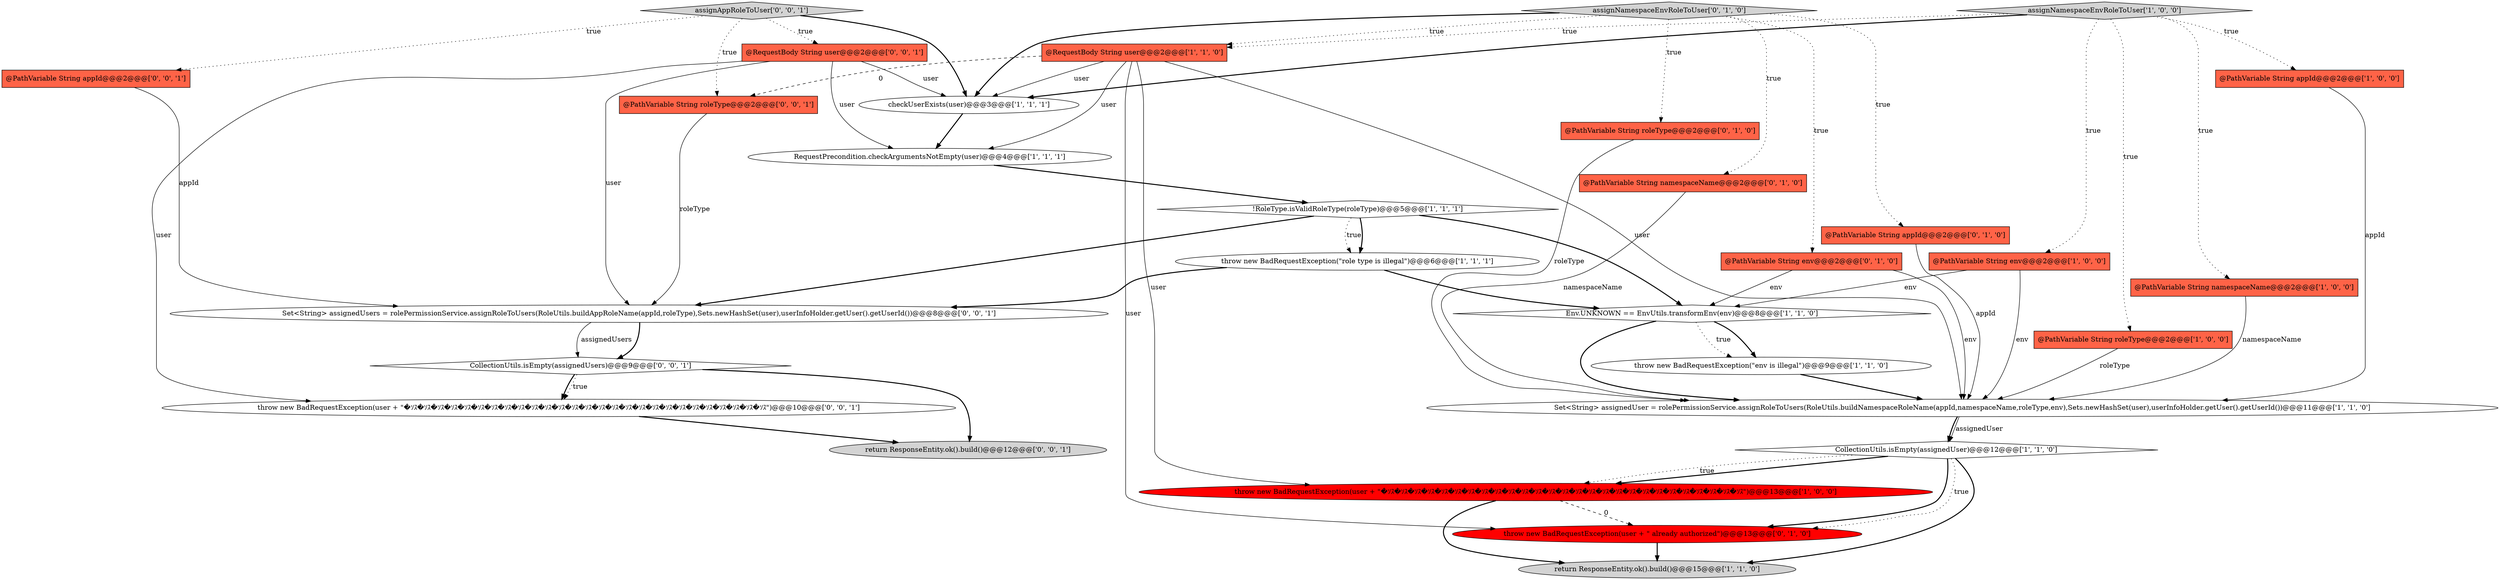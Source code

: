 digraph {
10 [style = filled, label = "throw new BadRequestException(\"env is illegal\")@@@9@@@['1', '1', '0']", fillcolor = white, shape = ellipse image = "AAA0AAABBB1BBB"];
24 [style = filled, label = "@RequestBody String user@@@2@@@['0', '0', '1']", fillcolor = tomato, shape = box image = "AAA0AAABBB3BBB"];
29 [style = filled, label = "Set<String> assignedUsers = rolePermissionService.assignRoleToUsers(RoleUtils.buildAppRoleName(appId,roleType),Sets.newHashSet(user),userInfoHolder.getUser().getUserId())@@@8@@@['0', '0', '1']", fillcolor = white, shape = ellipse image = "AAA0AAABBB3BBB"];
1 [style = filled, label = "Env.UNKNOWN == EnvUtils.transformEnv(env)@@@8@@@['1', '1', '0']", fillcolor = white, shape = diamond image = "AAA0AAABBB1BBB"];
8 [style = filled, label = "RequestPrecondition.checkArgumentsNotEmpty(user)@@@4@@@['1', '1', '1']", fillcolor = white, shape = ellipse image = "AAA0AAABBB1BBB"];
11 [style = filled, label = "return ResponseEntity.ok().build()@@@15@@@['1', '1', '0']", fillcolor = lightgray, shape = ellipse image = "AAA0AAABBB1BBB"];
17 [style = filled, label = "@PathVariable String roleType@@@2@@@['0', '1', '0']", fillcolor = tomato, shape = box image = "AAA0AAABBB2BBB"];
4 [style = filled, label = "throw new BadRequestException(user + \"�ｿｽ�ｿｽ�ｿｽ�ｿｽ�ｿｽ�ｿｽ�ｿｽ�ｿｽ�ｿｽ�ｿｽ�ｿｽ�ｿｽ�ｿｽ�ｿｽ�ｿｽ�ｿｽ�ｿｽ�ｿｽ�ｿｽ�ｿｽ�ｿｽ�ｿｽ�ｿｽ�ｿｽ�ｿｽ�ｿｽ�ｿｽ\")@@@13@@@['1', '0', '0']", fillcolor = red, shape = ellipse image = "AAA1AAABBB1BBB"];
6 [style = filled, label = "@PathVariable String env@@@2@@@['1', '0', '0']", fillcolor = tomato, shape = box image = "AAA0AAABBB1BBB"];
12 [style = filled, label = "CollectionUtils.isEmpty(assignedUser)@@@12@@@['1', '1', '0']", fillcolor = white, shape = diamond image = "AAA0AAABBB1BBB"];
16 [style = filled, label = "@PathVariable String namespaceName@@@2@@@['0', '1', '0']", fillcolor = tomato, shape = box image = "AAA0AAABBB2BBB"];
23 [style = filled, label = "assignAppRoleToUser['0', '0', '1']", fillcolor = lightgray, shape = diamond image = "AAA0AAABBB3BBB"];
21 [style = filled, label = "throw new BadRequestException(user + \" already authorized\")@@@13@@@['0', '1', '0']", fillcolor = red, shape = ellipse image = "AAA1AAABBB2BBB"];
19 [style = filled, label = "@PathVariable String env@@@2@@@['0', '1', '0']", fillcolor = tomato, shape = box image = "AAA0AAABBB2BBB"];
26 [style = filled, label = "CollectionUtils.isEmpty(assignedUsers)@@@9@@@['0', '0', '1']", fillcolor = white, shape = diamond image = "AAA0AAABBB3BBB"];
25 [style = filled, label = "throw new BadRequestException(user + \"�ｿｽ�ｿｽ�ｿｽ�ｿｽ�ｿｽ�ｿｽ�ｿｽ�ｿｽ�ｿｽ�ｿｽ�ｿｽ�ｿｽ�ｿｽ�ｿｽ�ｿｽ�ｿｽ�ｿｽ�ｿｽ�ｿｽ�ｿｽ�ｿｽ�ｿｽ�ｿｽ�ｿｽ�ｿｽ�ｿｽ�ｿｽ\")@@@10@@@['0', '0', '1']", fillcolor = white, shape = ellipse image = "AAA0AAABBB3BBB"];
27 [style = filled, label = "@PathVariable String appId@@@2@@@['0', '0', '1']", fillcolor = tomato, shape = box image = "AAA0AAABBB3BBB"];
3 [style = filled, label = "assignNamespaceEnvRoleToUser['1', '0', '0']", fillcolor = lightgray, shape = diamond image = "AAA0AAABBB1BBB"];
18 [style = filled, label = "@PathVariable String appId@@@2@@@['0', '1', '0']", fillcolor = tomato, shape = box image = "AAA0AAABBB2BBB"];
0 [style = filled, label = "checkUserExists(user)@@@3@@@['1', '1', '1']", fillcolor = white, shape = ellipse image = "AAA0AAABBB1BBB"];
28 [style = filled, label = "@PathVariable String roleType@@@2@@@['0', '0', '1']", fillcolor = tomato, shape = box image = "AAA0AAABBB3BBB"];
7 [style = filled, label = "!RoleType.isValidRoleType(roleType)@@@5@@@['1', '1', '1']", fillcolor = white, shape = diamond image = "AAA0AAABBB1BBB"];
13 [style = filled, label = "@PathVariable String namespaceName@@@2@@@['1', '0', '0']", fillcolor = tomato, shape = box image = "AAA0AAABBB1BBB"];
2 [style = filled, label = "throw new BadRequestException(\"role type is illegal\")@@@6@@@['1', '1', '1']", fillcolor = white, shape = ellipse image = "AAA0AAABBB1BBB"];
14 [style = filled, label = "@PathVariable String roleType@@@2@@@['1', '0', '0']", fillcolor = tomato, shape = box image = "AAA0AAABBB1BBB"];
20 [style = filled, label = "assignNamespaceEnvRoleToUser['0', '1', '0']", fillcolor = lightgray, shape = diamond image = "AAA0AAABBB2BBB"];
22 [style = filled, label = "return ResponseEntity.ok().build()@@@12@@@['0', '0', '1']", fillcolor = lightgray, shape = ellipse image = "AAA0AAABBB3BBB"];
9 [style = filled, label = "Set<String> assignedUser = rolePermissionService.assignRoleToUsers(RoleUtils.buildNamespaceRoleName(appId,namespaceName,roleType,env),Sets.newHashSet(user),userInfoHolder.getUser().getUserId())@@@11@@@['1', '1', '0']", fillcolor = white, shape = ellipse image = "AAA0AAABBB1BBB"];
5 [style = filled, label = "@PathVariable String appId@@@2@@@['1', '0', '0']", fillcolor = tomato, shape = box image = "AAA0AAABBB1BBB"];
15 [style = filled, label = "@RequestBody String user@@@2@@@['1', '1', '0']", fillcolor = tomato, shape = box image = "AAA0AAABBB1BBB"];
6->9 [style = solid, label="env"];
24->0 [style = solid, label="user"];
7->2 [style = dotted, label="true"];
7->1 [style = bold, label=""];
1->10 [style = dotted, label="true"];
15->28 [style = dashed, label="0"];
25->22 [style = bold, label=""];
12->21 [style = bold, label=""];
2->1 [style = bold, label=""];
20->17 [style = dotted, label="true"];
26->25 [style = dotted, label="true"];
15->0 [style = solid, label="user"];
23->28 [style = dotted, label="true"];
24->29 [style = solid, label="user"];
24->25 [style = solid, label="user"];
19->9 [style = solid, label="env"];
12->11 [style = bold, label=""];
20->0 [style = bold, label=""];
26->25 [style = bold, label=""];
20->15 [style = dotted, label="true"];
27->29 [style = solid, label="appId"];
29->26 [style = solid, label="assignedUsers"];
3->6 [style = dotted, label="true"];
4->21 [style = dashed, label="0"];
15->4 [style = solid, label="user"];
23->0 [style = bold, label=""];
12->21 [style = dotted, label="true"];
5->9 [style = solid, label="appId"];
1->9 [style = bold, label=""];
8->7 [style = bold, label=""];
3->0 [style = bold, label=""];
16->9 [style = solid, label="namespaceName"];
29->26 [style = bold, label=""];
26->22 [style = bold, label=""];
3->14 [style = dotted, label="true"];
3->5 [style = dotted, label="true"];
14->9 [style = solid, label="roleType"];
28->29 [style = solid, label="roleType"];
13->9 [style = solid, label="namespaceName"];
12->4 [style = bold, label=""];
17->9 [style = solid, label="roleType"];
6->1 [style = solid, label="env"];
9->12 [style = solid, label="assignedUser"];
7->2 [style = bold, label=""];
21->11 [style = bold, label=""];
24->8 [style = solid, label="user"];
3->15 [style = dotted, label="true"];
15->8 [style = solid, label="user"];
0->8 [style = bold, label=""];
23->27 [style = dotted, label="true"];
15->21 [style = solid, label="user"];
20->18 [style = dotted, label="true"];
10->9 [style = bold, label=""];
12->4 [style = dotted, label="true"];
9->12 [style = bold, label=""];
20->19 [style = dotted, label="true"];
4->11 [style = bold, label=""];
2->29 [style = bold, label=""];
18->9 [style = solid, label="appId"];
1->10 [style = bold, label=""];
23->24 [style = dotted, label="true"];
19->1 [style = solid, label="env"];
15->9 [style = solid, label="user"];
3->13 [style = dotted, label="true"];
20->16 [style = dotted, label="true"];
7->29 [style = bold, label=""];
}
